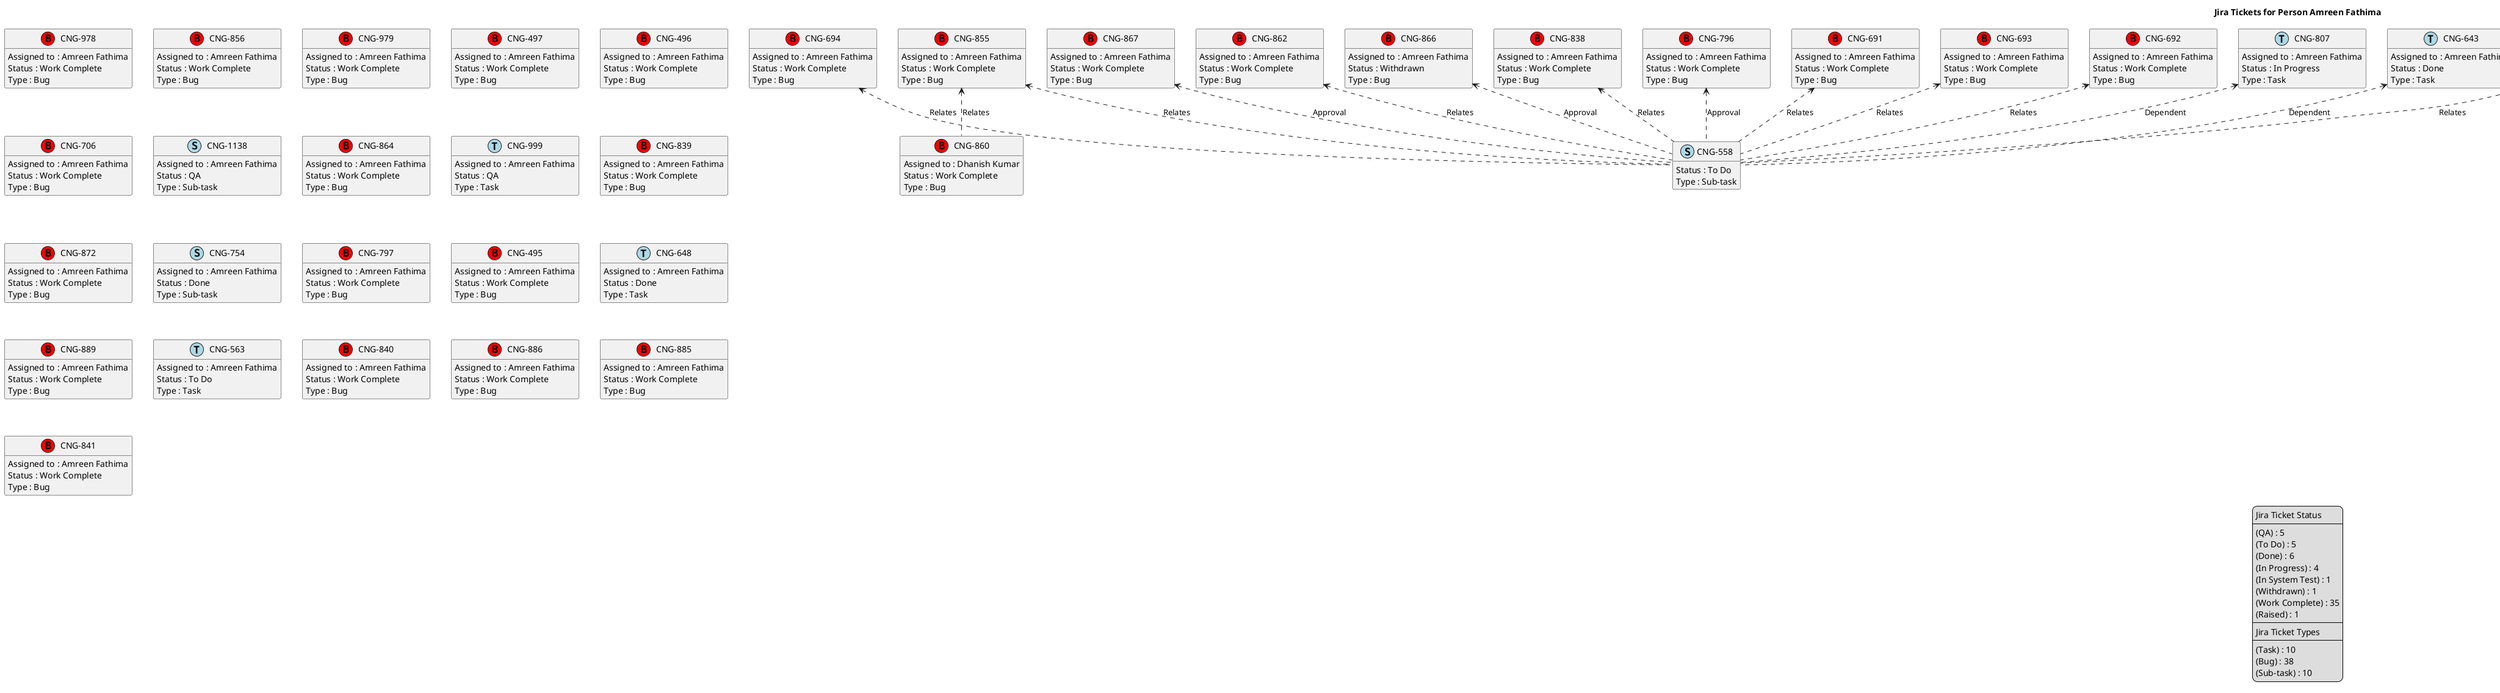 @startuml
'https://plantuml.com/class-diagram

' GENERATE CLASS DIAGRAM ===========
' Generated at    : Thu Apr 18 14:59:13 CEST 2024

title Jira Tickets for Person Amreen Fathima
hide empty members

legend
Jira Ticket Status
----
(QA) : 5
(To Do) : 5
(Done) : 6
(In Progress) : 4
(In System Test) : 1
(Withdrawn) : 1
(Work Complete) : 35
(Raised) : 1
----
Jira Ticket Types
----
(Task) : 10
(Bug) : 38
(Sub-task) : 10
end legend


' Tickets =======
class "CNG-978" << (B,red) >> {
  Assigned to : Amreen Fathima
  Status : Work Complete
  Type : Bug
}

class "CNG-856" << (B,red) >> {
  Assigned to : Amreen Fathima
  Status : Work Complete
  Type : Bug
}

class "CNG-979" << (B,red) >> {
  Assigned to : Amreen Fathima
  Status : Work Complete
  Type : Bug
}

class "CNG-497" << (B,red) >> {
  Assigned to : Amreen Fathima
  Status : Work Complete
  Type : Bug
}

class "CNG-694" << (B,red) >> {
  Assigned to : Amreen Fathima
  Status : Work Complete
  Type : Bug
}

class "CNG-496" << (B,red) >> {
  Assigned to : Amreen Fathima
  Status : Work Complete
  Type : Bug
}

class "CNG-499" << (B,red) >> {
  Assigned to : Amreen Fathima
  Status : Work Complete
  Type : Bug
}

class "CNG-498" << (B,red) >> {
  Assigned to : Amreen Fathima
  Status : Work Complete
  Type : Bug
}

class "CNG-611" << (S,lightblue) >> {
  Assigned to : Amreen Fathima
  Status : To Do
  Type : Sub-task
}

class "CNG-896" << (B,red) >> {
  Assigned to : Amreen Fathima
  Status : Work Complete
  Type : Bug
}

class "CNG-533" << (T,lightblue) >> {
  Assigned to : Anand Dixit
  Status : In Progress
  Type : Task
}

class "CNG-610" << (S,lightblue) >> {
  Assigned to : Amreen Fathima
  Status : QA
  Type : Sub-task
}

class "CNG-855" << (B,red) >> {
  Assigned to : Amreen Fathima
  Status : Work Complete
  Type : Bug
}

class "CNG-612" << (S,lightblue) >> {
  Assigned to : Amreen Fathima
  Status : Done
  Type : Sub-task
}

class "CNG-867" << (B,red) >> {
  Assigned to : Amreen Fathima
  Status : Work Complete
  Type : Bug
}

class "CNG-706" << (B,red) >> {
  Assigned to : Amreen Fathima
  Status : Work Complete
  Type : Bug
}

class "CNG-708" << (B,red) >> {
  Assigned to : Amreen Fathima
  Status : In System Test
  Type : Bug
}

class "CNG-585" << (S,lightblue) >> {
  Assigned to : Anand Dixit
  Status : Done
  Type : Sub-task
}

class "CNG-860" << (B,red) >> {
  Assigned to : Dhanish Kumar
  Status : Work Complete
  Type : Bug
}

class "CNG-1138" << (S,lightblue) >> {
  Assigned to : Amreen Fathima
  Status : QA
  Type : Sub-task
}

class "CNG-1139" << (T,lightblue) >> {
  Assigned to : Amreen Fathima
  Status : In Progress
  Type : Task
}

class "CNG-862" << (B,red) >> {
  Assigned to : Amreen Fathima
  Status : Work Complete
  Type : Bug
}

class "CNG-864" << (B,red) >> {
  Assigned to : Amreen Fathima
  Status : Work Complete
  Type : Bug
}

class "CNG-866" << (B,red) >> {
  Assigned to : Amreen Fathima
  Status : Withdrawn
  Type : Bug
}

class "CNG-1141" << (T,lightblue) >> {
  Assigned to : Amreen Fathima
  Status : To Do
  Type : Task
}

class "CNG-1140" << (T,lightblue) >> {
  Assigned to : Amreen Fathima
  Status : To Do
  Type : Task
}

class "CNG-879" << (B,red) >> {
  Assigned to : Amreen Fathima
  Status : Work Complete
  Type : Bug
}

class "CNG-999" << (T,lightblue) >> {
  Assigned to : Amreen Fathima
  Status : QA
  Type : Task
}

class "CNG-839" << (B,red) >> {
  Assigned to : Amreen Fathima
  Status : Work Complete
  Type : Bug
}

class "CNG-915" << (B,red) >> {
  Assigned to : Amreen Fathima
  Status : Work Complete
  Type : Bug
}

class "CNG-838" << (B,red) >> {
  Assigned to : Amreen Fathima
  Status : Work Complete
  Type : Bug
}

class "CNG-796" << (B,red) >> {
  Assigned to : Amreen Fathima
  Status : Work Complete
  Type : Bug
}

class "CNG-872" << (B,red) >> {
  Assigned to : Amreen Fathima
  Status : Work Complete
  Type : Bug
}

class "CNG-674" << (S,lightblue) >> {
  Assigned to : Amreen Fathima
  Status : Done
  Type : Sub-task
}

class "CNG-754" << (S,lightblue) >> {
  Assigned to : Amreen Fathima
  Status : Done
  Type : Sub-task
}

class "CNG-797" << (B,red) >> {
  Assigned to : Amreen Fathima
  Status : Work Complete
  Type : Bug
}

class "CNG-558" << (S,lightblue) >> {
  Status : To Do
  Type : Sub-task
}

class "CNG-876" << (B,red) >> {
  Assigned to : Amreen Fathima
  Status : Work Complete
  Type : Bug
}

class "CNG-691" << (B,red) >> {
  Assigned to : Amreen Fathima
  Status : Work Complete
  Type : Bug
}

class "CNG-891" << (B,red) >> {
  Assigned to : Amreen Fathima
  Status : Work Complete
  Type : Bug
}

class "CNG-693" << (B,red) >> {
  Assigned to : Amreen Fathima
  Status : Work Complete
  Type : Bug
}

class "CNG-495" << (B,red) >> {
  Assigned to : Amreen Fathima
  Status : Work Complete
  Type : Bug
}

class "CNG-692" << (B,red) >> {
  Assigned to : Amreen Fathima
  Status : Work Complete
  Type : Bug
}

class "CNG-648" << (T,lightblue) >> {
  Assigned to : Amreen Fathima
  Status : Done
  Type : Task
}

class "CNG-889" << (B,red) >> {
  Assigned to : Amreen Fathima
  Status : Work Complete
  Type : Bug
}

class "CNG-807" << (T,lightblue) >> {
  Assigned to : Amreen Fathima
  Status : In Progress
  Type : Task
}

class "CNG-609" << (T,lightblue) >> {
  Assigned to : Amreen Fathima
  Status : QA
  Type : Task
}

class "CNG-563" << (T,lightblue) >> {
  Assigned to : Amreen Fathima
  Status : To Do
  Type : Task
}

class "CNG-882" << (B,red) >> {
  Assigned to : Amreen Fathima
  Status : Work Complete
  Type : Bug
}

class "CNG-1039" << (S,lightblue) >> {
  Assigned to : Stephy Aniyan
  Status : In Progress
  Type : Sub-task
}

class "CNG-881" << (B,red) >> {
  Status : Raised
  Type : Bug
}

class "CNG-686" << (S,lightblue) >> {
  Status : QA
  Type : Sub-task
}

class "CNG-840" << (B,red) >> {
  Assigned to : Amreen Fathima
  Status : Work Complete
  Type : Bug
}

class "CNG-963" << (B,red) >> {
  Assigned to : Amreen Fathima
  Status : Work Complete
  Type : Bug
}

class "CNG-886" << (B,red) >> {
  Assigned to : Amreen Fathima
  Status : Work Complete
  Type : Bug
}

class "CNG-885" << (B,red) >> {
  Assigned to : Amreen Fathima
  Status : Work Complete
  Type : Bug
}

class "CNG-643" << (T,lightblue) >> {
  Assigned to : Amreen Fathima
  Status : Done
  Type : Task
}

class "CNG-841" << (B,red) >> {
  Assigned to : Amreen Fathima
  Status : Work Complete
  Type : Bug
}



' Links =======
"CNG-796" <.. "CNG-558" : Approval
"CNG-915" <.. "CNG-585" : Relates
"CNG-963" <.. "CNG-585" : Relates
"CNG-896" <.. "CNG-879" : Relates
"CNG-879" <.. "CNG-708" : Approval
"CNG-876" <.. "CNG-708" : Approval
"CNG-891" <.. "CNG-881" : Relates
"CNG-891" <.. "CNG-558" : Relates
"CNG-882" <.. "CNG-879" : Relates
"CNG-882" <.. "CNG-876" : Relates
"CNG-643" <.. "CNG-558" : Dependent
"CNG-694" <.. "CNG-558" : Relates
"CNG-674" <.. "CNG-533" : Dependent
"CNG-691" <.. "CNG-558" : Relates
"CNG-693" <.. "CNG-558" : Relates
"CNG-692" <.. "CNG-558" : Relates
"CNG-807" <.. "CNG-558" : Dependent
"CNG-611" <.. "CNG-686" : Relates
"CNG-610" <.. "CNG-686" : Relates
"CNG-855" <.. "CNG-558" : Relates
"CNG-855" <.. "CNG-860" : Relates
"CNG-612" <.. "CNG-686" : Relates
"CNG-867" <.. "CNG-558" : Approval
"CNG-862" <.. "CNG-558" : Relates
"CNG-866" <.. "CNG-558" : Approval
"CNG-838" <.. "CNG-558" : Relates
"CNG-609" <.. "CNG-686" : Relates
"CNG-499" <.. "CNG-498" : Bundles
"CNG-1141" <.. "CNG-1039" : Relates
"CNG-1140" <.. "CNG-1039" : Relates
"CNG-1139" <.. "CNG-1039" : Relates


@enduml
